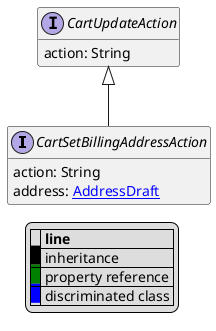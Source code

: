 @startuml

hide empty fields
hide empty methods
legend
|= |= line |
|<back:black>   </back>| inheritance |
|<back:green>   </back>| property reference |
|<back:blue>   </back>| discriminated class |
endlegend
interface CartSetBillingAddressAction [[CartSetBillingAddressAction.svg]] extends CartUpdateAction {
    action: String
    address: [[AddressDraft.svg AddressDraft]]
}
interface CartUpdateAction [[CartUpdateAction.svg]]  {
    action: String
}





@enduml

